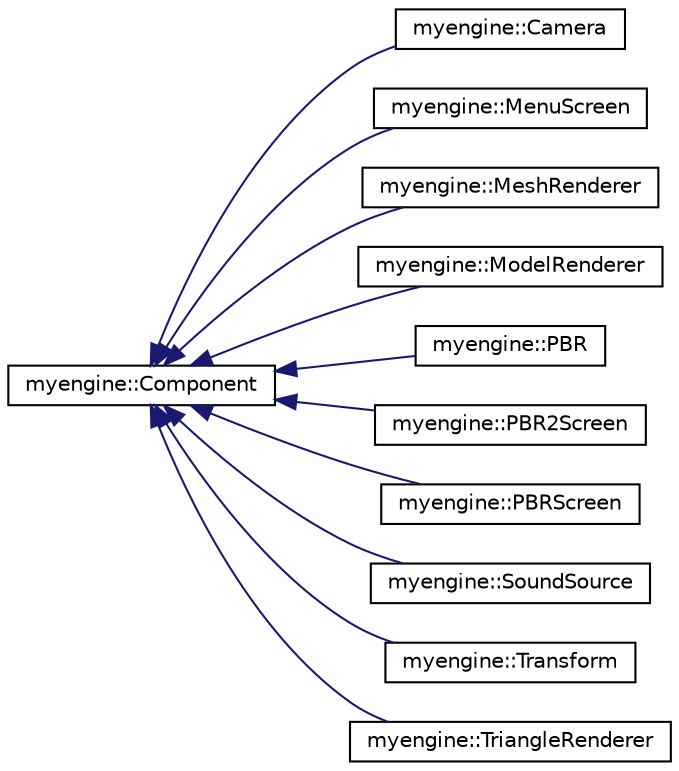 digraph "Graphical Class Hierarchy"
{
 // LATEX_PDF_SIZE
  edge [fontname="Helvetica",fontsize="10",labelfontname="Helvetica",labelfontsize="10"];
  node [fontname="Helvetica",fontsize="10",shape=record];
  rankdir="LR";
  Node0 [label="myengine::Component",height=0.2,width=0.4,color="black", fillcolor="white", style="filled",URL="$structmyengine_1_1_component.html",tooltip=" "];
  Node0 -> Node1 [dir="back",color="midnightblue",fontsize="10",style="solid",fontname="Helvetica"];
  Node1 [label="myengine::Camera",height=0.2,width=0.4,color="black", fillcolor="white", style="filled",URL="$structmyengine_1_1_camera.html",tooltip=" "];
  Node0 -> Node2 [dir="back",color="midnightblue",fontsize="10",style="solid",fontname="Helvetica"];
  Node2 [label="myengine::MenuScreen",height=0.2,width=0.4,color="black", fillcolor="white", style="filled",URL="$structmyengine_1_1_menu_screen.html",tooltip=" "];
  Node0 -> Node3 [dir="back",color="midnightblue",fontsize="10",style="solid",fontname="Helvetica"];
  Node3 [label="myengine::MeshRenderer",height=0.2,width=0.4,color="black", fillcolor="white", style="filled",URL="$structmyengine_1_1_mesh_renderer.html",tooltip=" "];
  Node0 -> Node4 [dir="back",color="midnightblue",fontsize="10",style="solid",fontname="Helvetica"];
  Node4 [label="myengine::ModelRenderer",height=0.2,width=0.4,color="black", fillcolor="white", style="filled",URL="$structmyengine_1_1_model_renderer.html",tooltip=" "];
  Node0 -> Node5 [dir="back",color="midnightblue",fontsize="10",style="solid",fontname="Helvetica"];
  Node5 [label="myengine::PBR",height=0.2,width=0.4,color="black", fillcolor="white", style="filled",URL="$structmyengine_1_1_p_b_r.html",tooltip=" "];
  Node0 -> Node6 [dir="back",color="midnightblue",fontsize="10",style="solid",fontname="Helvetica"];
  Node6 [label="myengine::PBR2Screen",height=0.2,width=0.4,color="black", fillcolor="white", style="filled",URL="$structmyengine_1_1_p_b_r2_screen.html",tooltip=" "];
  Node0 -> Node7 [dir="back",color="midnightblue",fontsize="10",style="solid",fontname="Helvetica"];
  Node7 [label="myengine::PBRScreen",height=0.2,width=0.4,color="black", fillcolor="white", style="filled",URL="$structmyengine_1_1_p_b_r_screen.html",tooltip=" "];
  Node0 -> Node8 [dir="back",color="midnightblue",fontsize="10",style="solid",fontname="Helvetica"];
  Node8 [label="myengine::SoundSource",height=0.2,width=0.4,color="black", fillcolor="white", style="filled",URL="$structmyengine_1_1_sound_source.html",tooltip=" "];
  Node0 -> Node9 [dir="back",color="midnightblue",fontsize="10",style="solid",fontname="Helvetica"];
  Node9 [label="myengine::Transform",height=0.2,width=0.4,color="black", fillcolor="white", style="filled",URL="$structmyengine_1_1_transform.html",tooltip=" "];
  Node0 -> Node10 [dir="back",color="midnightblue",fontsize="10",style="solid",fontname="Helvetica"];
  Node10 [label="myengine::TriangleRenderer",height=0.2,width=0.4,color="black", fillcolor="white", style="filled",URL="$structmyengine_1_1_triangle_renderer.html",tooltip=" "];
}
